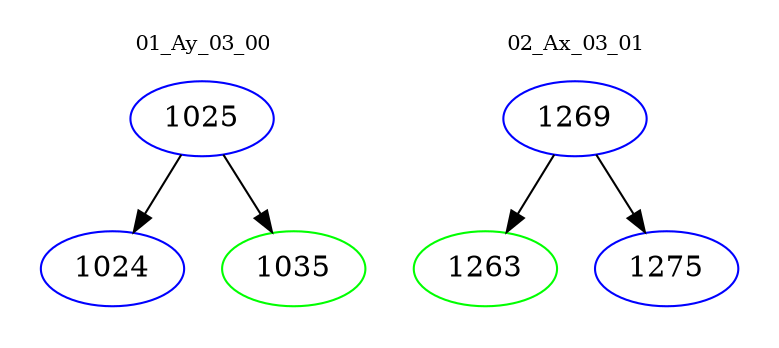 digraph{
subgraph cluster_0 {
color = white
label = "01_Ay_03_00";
fontsize=10;
T0_1025 [label="1025", color="blue"]
T0_1025 -> T0_1024 [color="black"]
T0_1024 [label="1024", color="blue"]
T0_1025 -> T0_1035 [color="black"]
T0_1035 [label="1035", color="green"]
}
subgraph cluster_1 {
color = white
label = "02_Ax_03_01";
fontsize=10;
T1_1269 [label="1269", color="blue"]
T1_1269 -> T1_1263 [color="black"]
T1_1263 [label="1263", color="green"]
T1_1269 -> T1_1275 [color="black"]
T1_1275 [label="1275", color="blue"]
}
}
